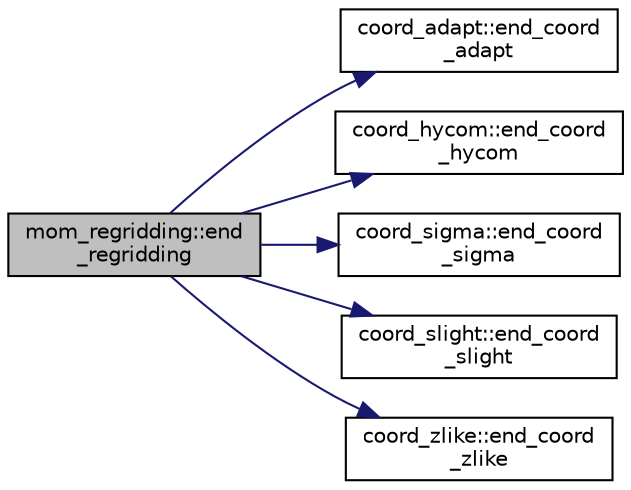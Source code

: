 digraph "mom_regridding::end_regridding"
{
 // INTERACTIVE_SVG=YES
 // LATEX_PDF_SIZE
  edge [fontname="Helvetica",fontsize="10",labelfontname="Helvetica",labelfontsize="10"];
  node [fontname="Helvetica",fontsize="10",shape=record];
  rankdir="LR";
  Node1 [label="mom_regridding::end\l_regridding",height=0.2,width=0.4,color="black", fillcolor="grey75", style="filled", fontcolor="black",tooltip="Deallocation of regridding memory."];
  Node1 -> Node2 [color="midnightblue",fontsize="10",style="solid",fontname="Helvetica"];
  Node2 [label="coord_adapt::end_coord\l_adapt",height=0.2,width=0.4,color="black", fillcolor="white", style="filled",URL="$namespacecoord__adapt.html#a92e88dea18cc4b3adef844f58a8fc0ff",tooltip="Clean up the coordinate control structure."];
  Node1 -> Node3 [color="midnightblue",fontsize="10",style="solid",fontname="Helvetica"];
  Node3 [label="coord_hycom::end_coord\l_hycom",height=0.2,width=0.4,color="black", fillcolor="white", style="filled",URL="$namespacecoord__hycom.html#a30900d0417dacf88c60419208a8818e4",tooltip="This subroutine deallocates memory in the control structure for the coord_hycom module."];
  Node1 -> Node4 [color="midnightblue",fontsize="10",style="solid",fontname="Helvetica"];
  Node4 [label="coord_sigma::end_coord\l_sigma",height=0.2,width=0.4,color="black", fillcolor="white", style="filled",URL="$namespacecoord__sigma.html#ac2489166e8a1e3e891b2e05df3b8d422",tooltip="This subroutine deallocates memory in the control structure for the coord_sigma module."];
  Node1 -> Node5 [color="midnightblue",fontsize="10",style="solid",fontname="Helvetica"];
  Node5 [label="coord_slight::end_coord\l_slight",height=0.2,width=0.4,color="black", fillcolor="white", style="filled",URL="$namespacecoord__slight.html#af5e8c8c13ad380620be3d8907738ed38",tooltip="This subroutine deallocates memory in the control structure for the coord_slight module."];
  Node1 -> Node6 [color="midnightblue",fontsize="10",style="solid",fontname="Helvetica"];
  Node6 [label="coord_zlike::end_coord\l_zlike",height=0.2,width=0.4,color="black", fillcolor="white", style="filled",URL="$namespacecoord__zlike.html#ad51a91fb635a0a5c29fa40bc2534f7b4",tooltip="Deallocates the zlike control structure."];
}
